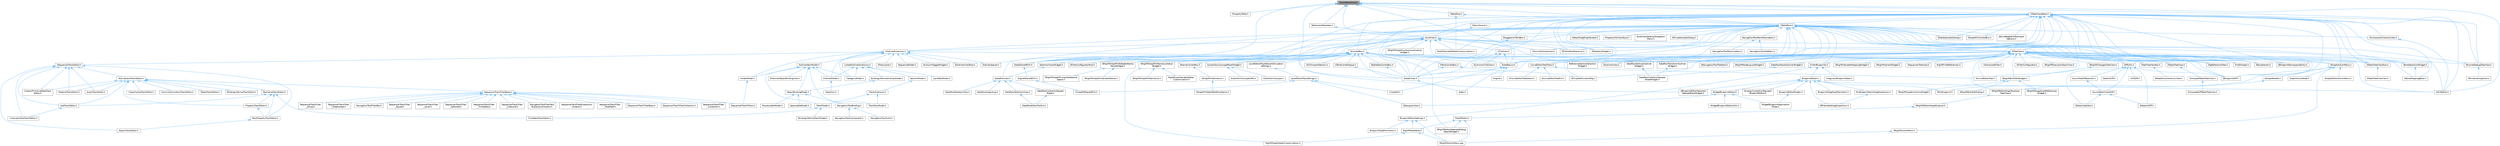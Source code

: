 digraph "ITypedTableView.h"
{
 // INTERACTIVE_SVG=YES
 // LATEX_PDF_SIZE
  bgcolor="transparent";
  edge [fontname=Helvetica,fontsize=10,labelfontname=Helvetica,labelfontsize=10];
  node [fontname=Helvetica,fontsize=10,shape=box,height=0.2,width=0.4];
  Node1 [id="Node000001",label="ITypedTableView.h",height=0.2,width=0.4,color="gray40", fillcolor="grey60", style="filled", fontcolor="black",tooltip=" "];
  Node1 -> Node2 [id="edge1_Node000001_Node000002",dir="back",color="steelblue1",style="solid",tooltip=" "];
  Node2 [id="Node000002",label="IPropertyTable.h",height=0.2,width=0.4,color="grey40", fillcolor="white", style="filled",URL="$d5/d90/IPropertyTable_8h.html",tooltip=" "];
  Node1 -> Node3 [id="edge2_Node000001_Node000003",dir="back",color="steelblue1",style="solid",tooltip=" "];
  Node3 [id="Node000003",label="ITableRow.h",height=0.2,width=0.4,color="grey40", fillcolor="white", style="filled",URL="$df/d98/ITableRow_8h.html",tooltip=" "];
  Node3 -> Node4 [id="edge3_Node000003_Node000004",dir="back",color="steelblue1",style="solid",tooltip=" "];
  Node4 [id="Node000004",label="RigVMVariableDetailCustomization.h",height=0.2,width=0.4,color="grey40", fillcolor="white", style="filled",URL="$d3/d24/RigVMVariableDetailCustomization_8h.html",tooltip=" "];
  Node3 -> Node5 [id="edge4_Node000003_Node000005",dir="back",color="steelblue1",style="solid",tooltip=" "];
  Node5 [id="Node000005",label="STableRow.h",height=0.2,width=0.4,color="grey40", fillcolor="white", style="filled",URL="$d8/d43/STableRow_8h.html",tooltip=" "];
  Node5 -> Node6 [id="edge5_Node000005_Node000006",dir="back",color="steelblue1",style="solid",tooltip=" "];
  Node6 [id="Node000006",label="BoneSelectionWidget.h",height=0.2,width=0.4,color="grey40", fillcolor="white", style="filled",URL="$d4/dd3/BoneSelectionWidget_8h.html",tooltip=" "];
  Node6 -> Node7 [id="edge6_Node000006_Node000007",dir="back",color="steelblue1",style="solid",tooltip=" "];
  Node7 [id="Node000007",label="SBoneMappingBase.h",height=0.2,width=0.4,color="grey40", fillcolor="white", style="filled",URL="$d7/d49/SBoneMappingBase_8h.html",tooltip=" "];
  Node5 -> Node8 [id="edge7_Node000005_Node000008",dir="back",color="steelblue1",style="solid",tooltip=" "];
  Node8 [id="Node000008",label="CurveEditorTreeTraits.h",height=0.2,width=0.4,color="grey40", fillcolor="white", style="filled",URL="$d4/d4a/CurveEditorTreeTraits_8h.html",tooltip=" "];
  Node8 -> Node9 [id="edge8_Node000008_Node000009",dir="back",color="steelblue1",style="solid",tooltip=" "];
  Node9 [id="Node000009",label="SCurveEditorTree.h",height=0.2,width=0.4,color="grey40", fillcolor="white", style="filled",URL="$da/da4/SCurveEditorTree_8h.html",tooltip=" "];
  Node8 -> Node10 [id="edge9_Node000008_Node000010",dir="back",color="steelblue1",style="solid",tooltip=" "];
  Node10 [id="Node000010",label="SCurveEditorTreePin.h",height=0.2,width=0.4,color="grey40", fillcolor="white", style="filled",URL="$db/d44/SCurveEditorTreePin_8h.html",tooltip=" "];
  Node8 -> Node11 [id="edge10_Node000008_Node000011",dir="back",color="steelblue1",style="solid",tooltip=" "];
  Node11 [id="Node000011",label="SCurveEditorTreeSelect.h",height=0.2,width=0.4,color="grey40", fillcolor="white", style="filled",URL="$d9/d58/SCurveEditorTreeSelect_8h.html",tooltip=" "];
  Node5 -> Node12 [id="edge11_Node000005_Node000012",dir="back",color="steelblue1",style="solid",tooltip=" "];
  Node12 [id="Node000012",label="DataflowTransformOutliner\lWidget.h",height=0.2,width=0.4,color="grey40", fillcolor="white", style="filled",URL="$d8/df9/DataflowTransformOutlinerWidget_8h.html",tooltip=" "];
  Node12 -> Node13 [id="edge12_Node000012_Node000013",dir="back",color="steelblue1",style="solid",tooltip=" "];
  Node13 [id="Node000013",label="DataflowCollectionSpread\lSheetWidget.h",height=0.2,width=0.4,color="grey40", fillcolor="white", style="filled",URL="$da/da3/DataflowCollectionSpreadSheetWidget_8h.html",tooltip=" "];
  Node5 -> Node14 [id="edge13_Node000005_Node000014",dir="back",color="steelblue1",style="solid",tooltip=" "];
  Node14 [id="Node000014",label="DataflowVerticesOutliner\lWidget.h",height=0.2,width=0.4,color="grey40", fillcolor="white", style="filled",URL="$dd/deb/DataflowVerticesOutlinerWidget_8h.html",tooltip=" "];
  Node14 -> Node13 [id="edge14_Node000014_Node000013",dir="back",color="steelblue1",style="solid",tooltip=" "];
  Node5 -> Node15 [id="edge15_Node000005_Node000015",dir="back",color="steelblue1",style="solid",tooltip=" "];
  Node15 [id="Node000015",label="DlgReferenceTree.h",height=0.2,width=0.4,color="grey40", fillcolor="white", style="filled",URL="$db/dd3/DlgReferenceTree_8h.html",tooltip=" "];
  Node5 -> Node16 [id="edge16_Node000005_Node000016",dir="back",color="steelblue1",style="solid",tooltip=" "];
  Node16 [id="Node000016",label="FindInBlueprints.h",height=0.2,width=0.4,color="grey40", fillcolor="white", style="filled",URL="$d0/d27/FindInBlueprints_8h.html",tooltip=" "];
  Node16 -> Node17 [id="edge17_Node000016_Node000017",dir="back",color="steelblue1",style="solid",tooltip=" "];
  Node17 [id="Node000017",label="BlueprintEditor.h",height=0.2,width=0.4,color="grey40", fillcolor="white", style="filled",URL="$df/d7d/BlueprintEditor_8h.html",tooltip=" "];
  Node17 -> Node18 [id="edge18_Node000017_Node000018",dir="back",color="steelblue1",style="solid",tooltip=" "];
  Node18 [id="Node000018",label="BPVariableDragDropAction.h",height=0.2,width=0.4,color="grey40", fillcolor="white", style="filled",URL="$dd/d23/BPVariableDragDropAction_8h.html",tooltip=" "];
  Node17 -> Node19 [id="edge19_Node000017_Node000019",dir="back",color="steelblue1",style="solid",tooltip=" "];
  Node19 [id="Node000019",label="BlueprintDragDropMenuItem.h",height=0.2,width=0.4,color="grey40", fillcolor="white", style="filled",URL="$dc/deb/BlueprintDragDropMenuItem_8h.html",tooltip=" "];
  Node17 -> Node20 [id="edge20_Node000017_Node000020",dir="back",color="steelblue1",style="solid",tooltip=" "];
  Node20 [id="Node000020",label="BlueprintEditorModes.h",height=0.2,width=0.4,color="grey40", fillcolor="white", style="filled",URL="$d9/d70/BlueprintEditorModes_8h.html",tooltip=" "];
  Node20 -> Node21 [id="edge21_Node000020_Node000021",dir="back",color="steelblue1",style="solid",tooltip=" "];
  Node21 [id="Node000021",label="WidgetBlueprintApplication\lMode.h",height=0.2,width=0.4,color="grey40", fillcolor="white", style="filled",URL="$d3/d40/WidgetBlueprintApplicationMode_8h.html",tooltip=" "];
  Node17 -> Node22 [id="edge22_Node000017_Node000022",dir="back",color="steelblue1",style="solid",tooltip=" "];
  Node22 [id="Node000022",label="IDisplayClusterConfigurator\lBlueprintEditor.h",height=0.2,width=0.4,color="grey40", fillcolor="white", style="filled",URL="$dd/d4b/IDisplayClusterConfiguratorBlueprintEditor_8h.html",tooltip=" "];
  Node17 -> Node23 [id="edge23_Node000017_Node000023",dir="back",color="steelblue1",style="solid",tooltip=" "];
  Node23 [id="Node000023",label="MyBlueprintItemDragDropAction.h",height=0.2,width=0.4,color="grey40", fillcolor="white", style="filled",URL="$da/d11/MyBlueprintItemDragDropAction_8h.html",tooltip=" "];
  Node23 -> Node18 [id="edge24_Node000023_Node000018",dir="back",color="steelblue1",style="solid",tooltip=" "];
  Node17 -> Node24 [id="edge25_Node000017_Node000024",dir="back",color="steelblue1",style="solid",tooltip=" "];
  Node24 [id="Node000024",label="SBlueprintEditorSelected\lDebugObjectWidget.h",height=0.2,width=0.4,color="grey40", fillcolor="white", style="filled",URL="$de/d6c/SBlueprintEditorSelectedDebugObjectWidget_8h.html",tooltip=" "];
  Node17 -> Node25 [id="edge26_Node000017_Node000025",dir="back",color="steelblue1",style="solid",tooltip=" "];
  Node25 [id="Node000025",label="SMyBlueprint.h",height=0.2,width=0.4,color="grey40", fillcolor="white", style="filled",URL="$d3/d34/SMyBlueprint_8h.html",tooltip=" "];
  Node17 -> Node26 [id="edge27_Node000017_Node000026",dir="back",color="steelblue1",style="solid",tooltip=" "];
  Node26 [id="Node000026",label="SSCSEditor.h",height=0.2,width=0.4,color="grey40", fillcolor="white", style="filled",URL="$d0/d2e/SSCSEditor_8h.html",tooltip=" "];
  Node17 -> Node27 [id="edge28_Node000017_Node000027",dir="back",color="steelblue1",style="solid",tooltip=" "];
  Node27 [id="Node000027",label="WidgetBlueprintEditor.h",height=0.2,width=0.4,color="grey40", fillcolor="white", style="filled",URL="$d6/d04/WidgetBlueprintEditor_8h.html",tooltip=" "];
  Node27 -> Node28 [id="edge29_Node000027_Node000028",dir="back",color="steelblue1",style="solid",tooltip=" "];
  Node28 [id="Node000028",label="SDesignerView.h",height=0.2,width=0.4,color="grey40", fillcolor="white", style="filled",URL="$d2/d14/SDesignerView_8h.html",tooltip=" "];
  Node27 -> Node21 [id="edge30_Node000027_Node000021",dir="back",color="steelblue1",style="solid",tooltip=" "];
  Node27 -> Node29 [id="edge31_Node000027_Node000029",dir="back",color="steelblue1",style="solid",tooltip=" "];
  Node29 [id="Node000029",label="WidgetBlueprintEditorUtils.h",height=0.2,width=0.4,color="grey40", fillcolor="white", style="filled",URL="$d9/df7/WidgetBlueprintEditorUtils_8h.html",tooltip=" "];
  Node16 -> Node30 [id="edge32_Node000016_Node000030",dir="back",color="steelblue1",style="solid",tooltip=" "];
  Node30 [id="Node000030",label="BlueprintEditorSettings.h",height=0.2,width=0.4,color="grey40", fillcolor="white", style="filled",URL="$d4/dbc/BlueprintEditorSettings_8h.html",tooltip=" "];
  Node30 -> Node31 [id="edge33_Node000030_Node000031",dir="back",color="steelblue1",style="solid",tooltip=" "];
  Node31 [id="Node000031",label="BlueprintTypePromotion.h",height=0.2,width=0.4,color="grey40", fillcolor="white", style="filled",URL="$d2/d23/BlueprintTypePromotion_8h.html",tooltip=" "];
  Node30 -> Node32 [id="edge34_Node000030_Node000032",dir="back",color="steelblue1",style="solid",tooltip=" "];
  Node32 [id="Node000032",label="RigVMNewEditor.h",height=0.2,width=0.4,color="grey40", fillcolor="white", style="filled",URL="$df/dd1/RigVMNewEditor_8h.html",tooltip=" "];
  Node32 -> Node33 [id="edge35_Node000032_Node000033",dir="back",color="steelblue1",style="solid",tooltip=" "];
  Node33 [id="Node000033",label="RigVMGraphDetailCustomization.h",height=0.2,width=0.4,color="grey40", fillcolor="white", style="filled",URL="$da/d8c/RigVMGraphDetailCustomization_8h.html",tooltip=" "];
  Node32 -> Node34 [id="edge36_Node000032_Node000034",dir="back",color="steelblue1",style="solid",tooltip=" "];
  Node34 [id="Node000034",label="SRigVMActionMenu.cpp",height=0.2,width=0.4,color="grey40", fillcolor="white", style="filled",URL="$dc/d4c/SRigVMActionMenu_8cpp.html",tooltip=" "];
  Node30 -> Node34 [id="edge37_Node000030_Node000034",dir="back",color="steelblue1",style="solid",tooltip=" "];
  Node16 -> Node35 [id="edge38_Node000016_Node000035",dir="back",color="steelblue1",style="solid",tooltip=" "];
  Node35 [id="Node000035",label="ImaginaryBlueprintData.h",height=0.2,width=0.4,color="grey40", fillcolor="white", style="filled",URL="$d9/d16/ImaginaryBlueprintData_8h.html",tooltip=" "];
  Node5 -> Node36 [id="edge39_Node000005_Node000036",dir="back",color="steelblue1",style="solid",tooltip=" "];
  Node36 [id="Node000036",label="FindInGraph.h",height=0.2,width=0.4,color="grey40", fillcolor="white", style="filled",URL="$de/d36/FindInGraph_8h.html",tooltip=" "];
  Node5 -> Node37 [id="edge40_Node000005_Node000037",dir="back",color="steelblue1",style="solid",tooltip=" "];
  Node37 [id="Node000037",label="IDetailDragDropHandler.h",height=0.2,width=0.4,color="grey40", fillcolor="white", style="filled",URL="$dd/d80/IDetailDragDropHandler_8h.html",tooltip=" "];
  Node5 -> Node38 [id="edge41_Node000005_Node000038",dir="back",color="steelblue1",style="solid",tooltip=" "];
  Node38 [id="Node000038",label="IOutlinerExtension.h",height=0.2,width=0.4,color="grey40", fillcolor="white", style="filled",URL="$db/d1a/IOutlinerExtension_8h.html",tooltip=" "];
  Node38 -> Node39 [id="edge42_Node000038_Node000039",dir="back",color="steelblue1",style="solid",tooltip=" "];
  Node39 [id="Node000039",label="CategoryModel.h",height=0.2,width=0.4,color="grey40", fillcolor="white", style="filled",URL="$db/dfe/CategoryModel_8h.html",tooltip=" "];
  Node38 -> Node40 [id="edge43_Node000038_Node000040",dir="back",color="steelblue1",style="solid",tooltip=" "];
  Node40 [id="Node000040",label="ChannelModel.h",height=0.2,width=0.4,color="grey40", fillcolor="white", style="filled",URL="$de/d30/ChannelModel_8h.html",tooltip=" "];
  Node40 -> Node41 [id="edge44_Node000040_Node000041",dir="back",color="steelblue1",style="solid",tooltip=" "];
  Node41 [id="Node000041",label="Selection.h",height=0.2,width=0.4,color="grey40", fillcolor="white", style="filled",URL="$dd/dc2/Editor_2Sequencer_2Public_2MVVM_2Selection_2Selection_8h.html",tooltip=" "];
  Node38 -> Node42 [id="edge45_Node000038_Node000042",dir="back",color="steelblue1",style="solid",tooltip=" "];
  Node42 [id="Node000042",label="FolderModel.h",height=0.2,width=0.4,color="grey40", fillcolor="white", style="filled",URL="$d4/d1d/FolderModel_8h.html",tooltip=" "];
  Node42 -> Node43 [id="edge46_Node000042_Node000043",dir="back",color="steelblue1",style="solid",tooltip=" "];
  Node43 [id="Node000043",label="SequencerTrackFilters.h",height=0.2,width=0.4,color="grey40", fillcolor="white", style="filled",URL="$df/d72/SequencerTrackFilters_8h.html",tooltip=" "];
  Node38 -> Node44 [id="edge47_Node000038_Node000044",dir="back",color="steelblue1",style="solid",tooltip=" "];
  Node44 [id="Node000044",label="ISequencerTrackEditor.h",height=0.2,width=0.4,color="grey40", fillcolor="white", style="filled",URL="$df/dca/ISequencerTrackEditor_8h.html",tooltip=" "];
  Node44 -> Node45 [id="edge48_Node000044_Node000045",dir="back",color="steelblue1",style="solid",tooltip=" "];
  Node45 [id="Node000045",label="AudioTrackEditor.h",height=0.2,width=0.4,color="grey40", fillcolor="white", style="filled",URL="$dd/d96/AudioTrackEditor_8h.html",tooltip=" "];
  Node44 -> Node46 [id="edge49_Node000044_Node000046",dir="back",color="steelblue1",style="solid",tooltip=" "];
  Node46 [id="Node000046",label="BoolPropertyTrackEditor.h",height=0.2,width=0.4,color="grey40", fillcolor="white", style="filled",URL="$db/d07/BoolPropertyTrackEditor_8h.html",tooltip=" "];
  Node46 -> Node47 [id="edge50_Node000046_Node000047",dir="back",color="steelblue1",style="solid",tooltip=" "];
  Node47 [id="Node000047",label="SpawnTrackEditor.h",height=0.2,width=0.4,color="grey40", fillcolor="white", style="filled",URL="$d5/dac/SpawnTrackEditor_8h.html",tooltip=" "];
  Node44 -> Node48 [id="edge51_Node000044_Node000048",dir="back",color="steelblue1",style="solid",tooltip=" "];
  Node48 [id="Node000048",label="CinematicShotTrackEditor.h",height=0.2,width=0.4,color="grey40", fillcolor="white", style="filled",URL="$d3/d0c/CinematicShotTrackEditor_8h.html",tooltip=" "];
  Node44 -> Node49 [id="edge52_Node000044_Node000049",dir="back",color="steelblue1",style="solid",tooltip=" "];
  Node49 [id="Node000049",label="CustomPrimitiveDataTrack\lEditor.h",height=0.2,width=0.4,color="grey40", fillcolor="white", style="filled",URL="$dc/d8f/CustomPrimitiveDataTrackEditor_8h.html",tooltip=" "];
  Node44 -> Node50 [id="edge53_Node000044_Node000050",dir="back",color="steelblue1",style="solid",tooltip=" "];
  Node50 [id="Node000050",label="MaterialTrackEditor.h",height=0.2,width=0.4,color="grey40", fillcolor="white", style="filled",URL="$d1/d9f/MaterialTrackEditor_8h.html",tooltip=" "];
  Node44 -> Node51 [id="edge54_Node000044_Node000051",dir="back",color="steelblue1",style="solid",tooltip=" "];
  Node51 [id="Node000051",label="MovieSceneTrackEditor.h",height=0.2,width=0.4,color="grey40", fillcolor="white", style="filled",URL="$db/d6c/MovieSceneTrackEditor_8h.html",tooltip=" "];
  Node51 -> Node45 [id="edge55_Node000051_Node000045",dir="back",color="steelblue1",style="solid",tooltip=" "];
  Node51 -> Node52 [id="edge56_Node000051_Node000052",dir="back",color="steelblue1",style="solid",tooltip=" "];
  Node52 [id="Node000052",label="BindingLifetimeTrackEditor.h",height=0.2,width=0.4,color="grey40", fillcolor="white", style="filled",URL="$db/d3c/BindingLifetimeTrackEditor_8h.html",tooltip=" "];
  Node51 -> Node53 [id="edge57_Node000051_Node000053",dir="back",color="steelblue1",style="solid",tooltip=" "];
  Node53 [id="Node000053",label="ChaosCacheTrackEditor.h",height=0.2,width=0.4,color="grey40", fillcolor="white", style="filled",URL="$db/d36/ChaosCacheTrackEditor_8h.html",tooltip=" "];
  Node51 -> Node54 [id="edge58_Node000051_Node000054",dir="back",color="steelblue1",style="solid",tooltip=" "];
  Node54 [id="Node000054",label="CommonAnimationTrackEditor.h",height=0.2,width=0.4,color="grey40", fillcolor="white", style="filled",URL="$d9/d6e/CommonAnimationTrackEditor_8h.html",tooltip=" "];
  Node51 -> Node49 [id="edge59_Node000051_Node000049",dir="back",color="steelblue1",style="solid",tooltip=" "];
  Node51 -> Node55 [id="edge60_Node000051_Node000055",dir="back",color="steelblue1",style="solid",tooltip=" "];
  Node55 [id="Node000055",label="KeyframeTrackEditor.h",height=0.2,width=0.4,color="grey40", fillcolor="white", style="filled",URL="$dd/d47/KeyframeTrackEditor_8h.html",tooltip=" "];
  Node55 -> Node46 [id="edge61_Node000055_Node000046",dir="back",color="steelblue1",style="solid",tooltip=" "];
  Node55 -> Node56 [id="edge62_Node000055_Node000056",dir="back",color="steelblue1",style="solid",tooltip=" "];
  Node56 [id="Node000056",label="PropertyTrackEditor.h",height=0.2,width=0.4,color="grey40", fillcolor="white", style="filled",URL="$da/d9a/PropertyTrackEditor_8h.html",tooltip=" "];
  Node56 -> Node46 [id="edge63_Node000056_Node000046",dir="back",color="steelblue1",style="solid",tooltip=" "];
  Node55 -> Node57 [id="edge64_Node000055_Node000057",dir="back",color="steelblue1",style="solid",tooltip=" "];
  Node57 [id="Node000057",label="SubTrackEditor.h",height=0.2,width=0.4,color="grey40", fillcolor="white", style="filled",URL="$d8/d5b/SubTrackEditor_8h.html",tooltip=" "];
  Node57 -> Node48 [id="edge65_Node000057_Node000048",dir="back",color="steelblue1",style="solid",tooltip=" "];
  Node55 -> Node58 [id="edge66_Node000055_Node000058",dir="back",color="steelblue1",style="solid",tooltip=" "];
  Node58 [id="Node000058",label="TimeWarpTrackEditor.h",height=0.2,width=0.4,color="grey40", fillcolor="white", style="filled",URL="$dc/d2e/TimeWarpTrackEditor_8h.html",tooltip=" "];
  Node51 -> Node50 [id="edge67_Node000051_Node000050",dir="back",color="steelblue1",style="solid",tooltip=" "];
  Node51 -> Node59 [id="edge68_Node000051_Node000059",dir="back",color="steelblue1",style="solid",tooltip=" "];
  Node59 [id="Node000059",label="MediaTrackEditor.h",height=0.2,width=0.4,color="grey40", fillcolor="white", style="filled",URL="$d0/d41/MediaTrackEditor_8h.html",tooltip=" "];
  Node51 -> Node56 [id="edge69_Node000051_Node000056",dir="back",color="steelblue1",style="solid",tooltip=" "];
  Node51 -> Node60 [id="edge70_Node000051_Node000060",dir="back",color="steelblue1",style="solid",tooltip=" "];
  Node60 [id="Node000060",label="SequencerTrackFilterBase.h",height=0.2,width=0.4,color="grey40", fillcolor="white", style="filled",URL="$d8/def/Filters_2SequencerTrackFilterBase_8h.html",tooltip=" "];
  Node60 -> Node61 [id="edge71_Node000060_Node000061",dir="back",color="steelblue1",style="solid",tooltip=" "];
  Node61 [id="Node000061",label="NavigationToolFilterBar.h",height=0.2,width=0.4,color="grey40", fillcolor="white", style="filled",URL="$df/d14/NavigationToolFilterBar_8h.html",tooltip=" "];
  Node60 -> Node62 [id="edge72_Node000060_Node000062",dir="back",color="steelblue1",style="solid",tooltip=" "];
  Node62 [id="Node000062",label="NavigationToolFilterText\lExpressionContext.h",height=0.2,width=0.4,color="grey40", fillcolor="white", style="filled",URL="$d8/dd2/NavigationToolFilterTextExpressionContext_8h.html",tooltip=" "];
  Node60 -> Node63 [id="edge73_Node000060_Node000063",dir="back",color="steelblue1",style="solid",tooltip=" "];
  Node63 [id="Node000063",label="SequencerTextFilterExpression\lContext.h",height=0.2,width=0.4,color="grey40", fillcolor="white", style="filled",URL="$d0/d9f/SequencerTextFilterExpressionContext_8h.html",tooltip=" "];
  Node60 -> Node64 [id="edge74_Node000060_Node000064",dir="back",color="steelblue1",style="solid",tooltip=" "];
  Node64 [id="Node000064",label="SequencerTrackFilterBase.h",height=0.2,width=0.4,color="grey40", fillcolor="white", style="filled",URL="$d8/d4d/SequencerTrackFilterBase_8h.html",tooltip=" "];
  Node60 -> Node65 [id="edge75_Node000060_Node000065",dir="back",color="steelblue1",style="solid",tooltip=" "];
  Node65 [id="Node000065",label="SequencerTrackFilterCollection.h",height=0.2,width=0.4,color="grey40", fillcolor="white", style="filled",URL="$d8/de2/SequencerTrackFilterCollection_8h.html",tooltip=" "];
  Node60 -> Node66 [id="edge76_Node000060_Node000066",dir="back",color="steelblue1",style="solid",tooltip=" "];
  Node66 [id="Node000066",label="SequencerTrackFilter\l_Condition.h",height=0.2,width=0.4,color="grey40", fillcolor="white", style="filled",URL="$df/d17/SequencerTrackFilter__Condition_8h.html",tooltip=" "];
  Node60 -> Node67 [id="edge77_Node000060_Node000067",dir="back",color="steelblue1",style="solid",tooltip=" "];
  Node67 [id="Node000067",label="SequencerTrackFilter\l_Group.h",height=0.2,width=0.4,color="grey40", fillcolor="white", style="filled",URL="$da/dea/SequencerTrackFilter__Group_8h.html",tooltip=" "];
  Node60 -> Node68 [id="edge78_Node000060_Node000068",dir="back",color="steelblue1",style="solid",tooltip=" "];
  Node68 [id="Node000068",label="SequencerTrackFilter\l_HideIsolate.h",height=0.2,width=0.4,color="grey40", fillcolor="white", style="filled",URL="$d3/d55/SequencerTrackFilter__HideIsolate_8h.html",tooltip=" "];
  Node60 -> Node69 [id="edge79_Node000060_Node000069",dir="back",color="steelblue1",style="solid",tooltip=" "];
  Node69 [id="Node000069",label="SequencerTrackFilter\l_Keyed.h",height=0.2,width=0.4,color="grey40", fillcolor="white", style="filled",URL="$d4/d2d/SequencerTrackFilter__Keyed_8h.html",tooltip=" "];
  Node60 -> Node70 [id="edge80_Node000060_Node000070",dir="back",color="steelblue1",style="solid",tooltip=" "];
  Node70 [id="Node000070",label="SequencerTrackFilter\l_Level.h",height=0.2,width=0.4,color="grey40", fillcolor="white", style="filled",URL="$d2/d6c/SequencerTrackFilter__Level_8h.html",tooltip=" "];
  Node60 -> Node71 [id="edge81_Node000060_Node000071",dir="back",color="steelblue1",style="solid",tooltip=" "];
  Node71 [id="Node000071",label="SequencerTrackFilter\l_Modified.h",height=0.2,width=0.4,color="grey40", fillcolor="white", style="filled",URL="$d0/dd9/SequencerTrackFilter__Modified_8h.html",tooltip=" "];
  Node60 -> Node72 [id="edge82_Node000060_Node000072",dir="back",color="steelblue1",style="solid",tooltip=" "];
  Node72 [id="Node000072",label="SequencerTrackFilter\l_Selected.h",height=0.2,width=0.4,color="grey40", fillcolor="white", style="filled",URL="$dc/d54/SequencerTrackFilter__Selected_8h.html",tooltip=" "];
  Node60 -> Node73 [id="edge83_Node000060_Node000073",dir="back",color="steelblue1",style="solid",tooltip=" "];
  Node73 [id="Node000073",label="SequencerTrackFilter\l_TimeWarp.h",height=0.2,width=0.4,color="grey40", fillcolor="white", style="filled",URL="$d6/dd0/SequencerTrackFilter__TimeWarp_8h.html",tooltip=" "];
  Node60 -> Node74 [id="edge84_Node000060_Node000074",dir="back",color="steelblue1",style="solid",tooltip=" "];
  Node74 [id="Node000074",label="SequencerTrackFilter\l_Unbound.h",height=0.2,width=0.4,color="grey40", fillcolor="white", style="filled",URL="$d0/dd1/SequencerTrackFilter__Unbound_8h.html",tooltip=" "];
  Node60 -> Node43 [id="edge85_Node000060_Node000043",dir="back",color="steelblue1",style="solid",tooltip=" "];
  Node51 -> Node57 [id="edge86_Node000051_Node000057",dir="back",color="steelblue1",style="solid",tooltip=" "];
  Node44 -> Node47 [id="edge87_Node000044_Node000047",dir="back",color="steelblue1",style="solid",tooltip=" "];
  Node44 -> Node57 [id="edge88_Node000044_Node000057",dir="back",color="steelblue1",style="solid",tooltip=" "];
  Node38 -> Node75 [id="edge89_Node000038_Node000075",dir="back",color="steelblue1",style="solid",tooltip=" "];
  Node75 [id="Node000075",label="LinkedOutlinerExtension.h",height=0.2,width=0.4,color="grey40", fillcolor="white", style="filled",URL="$da/d0f/LinkedOutlinerExtension_8h.html",tooltip=" "];
  Node75 -> Node76 [id="edge90_Node000075_Node000076",dir="back",color="steelblue1",style="solid",tooltip=" "];
  Node76 [id="Node000076",label="BindingLifetimeOverlayModel.h",height=0.2,width=0.4,color="grey40", fillcolor="white", style="filled",URL="$d2/d69/BindingLifetimeOverlayModel_8h.html",tooltip=" "];
  Node76 -> Node77 [id="edge91_Node000076_Node000077",dir="back",color="steelblue1",style="solid",tooltip=" "];
  Node77 [id="Node000077",label="ObjectBindingModel.h",height=0.2,width=0.4,color="grey40", fillcolor="white", style="filled",URL="$de/dbc/ObjectBindingModel_8h.html",tooltip=" "];
  Node77 -> Node78 [id="edge92_Node000077_Node000078",dir="back",color="steelblue1",style="solid",tooltip=" "];
  Node78 [id="Node000078",label="NavigationToolBinding.h",height=0.2,width=0.4,color="grey40", fillcolor="white", style="filled",URL="$d0/db5/NavigationToolBinding_8h.html",tooltip=" "];
  Node78 -> Node79 [id="edge93_Node000078_Node000079",dir="back",color="steelblue1",style="solid",tooltip=" "];
  Node79 [id="Node000079",label="NavigationToolActor.h",height=0.2,width=0.4,color="grey40", fillcolor="white", style="filled",URL="$d6/da8/NavigationToolActor_8h.html",tooltip=" "];
  Node78 -> Node80 [id="edge94_Node000078_Node000080",dir="back",color="steelblue1",style="solid",tooltip=" "];
  Node80 [id="Node000080",label="NavigationToolComponent.h",height=0.2,width=0.4,color="grey40", fillcolor="white", style="filled",URL="$d7/dfc/NavigationToolComponent_8h.html",tooltip=" "];
  Node77 -> Node81 [id="edge95_Node000077_Node000081",dir="back",color="steelblue1",style="solid",tooltip=" "];
  Node81 [id="Node000081",label="PossessableModel.h",height=0.2,width=0.4,color="grey40", fillcolor="white", style="filled",URL="$d5/d01/PossessableModel_8h.html",tooltip=" "];
  Node77 -> Node82 [id="edge96_Node000077_Node000082",dir="back",color="steelblue1",style="solid",tooltip=" "];
  Node82 [id="Node000082",label="SpawnableModel.h",height=0.2,width=0.4,color="grey40", fillcolor="white", style="filled",URL="$d0/dd5/SpawnableModel_8h.html",tooltip=" "];
  Node75 -> Node39 [id="edge97_Node000075_Node000039",dir="back",color="steelblue1",style="solid",tooltip=" "];
  Node75 -> Node40 [id="edge98_Node000075_Node000040",dir="back",color="steelblue1",style="solid",tooltip=" "];
  Node75 -> Node83 [id="edge99_Node000075_Node000083",dir="back",color="steelblue1",style="solid",tooltip=" "];
  Node83 [id="Node000083",label="LayerBarModel.h",height=0.2,width=0.4,color="grey40", fillcolor="white", style="filled",URL="$dd/daa/LayerBarModel_8h.html",tooltip=" "];
  Node75 -> Node84 [id="edge100_Node000075_Node000084",dir="back",color="steelblue1",style="solid",tooltip=" "];
  Node84 [id="Node000084",label="SectionModel.h",height=0.2,width=0.4,color="grey40", fillcolor="white", style="filled",URL="$d7/d0c/SectionModel_8h.html",tooltip=" "];
  Node84 -> Node85 [id="edge101_Node000084_Node000085",dir="back",color="steelblue1",style="solid",tooltip=" "];
  Node85 [id="Node000085",label="ITrackExtension.h",height=0.2,width=0.4,color="grey40", fillcolor="white", style="filled",URL="$d4/d09/ITrackExtension_8h.html",tooltip=" "];
  Node85 -> Node86 [id="edge102_Node000085_Node000086",dir="back",color="steelblue1",style="solid",tooltip=" "];
  Node86 [id="Node000086",label="TrackModel.h",height=0.2,width=0.4,color="grey40", fillcolor="white", style="filled",URL="$db/d94/TrackModel_8h.html",tooltip=" "];
  Node86 -> Node87 [id="edge103_Node000086_Node000087",dir="back",color="steelblue1",style="solid",tooltip=" "];
  Node87 [id="Node000087",label="BindingLifetimeTrackModel.h",height=0.2,width=0.4,color="grey40", fillcolor="white", style="filled",URL="$d5/d30/BindingLifetimeTrackModel_8h.html",tooltip=" "];
  Node86 -> Node58 [id="edge104_Node000086_Node000058",dir="back",color="steelblue1",style="solid",tooltip=" "];
  Node85 -> Node88 [id="edge105_Node000085_Node000088",dir="back",color="steelblue1",style="solid",tooltip=" "];
  Node88 [id="Node000088",label="TrackRowModel.h",height=0.2,width=0.4,color="grey40", fillcolor="white", style="filled",URL="$d8/db5/TrackRowModel_8h.html",tooltip=" "];
  Node38 -> Node89 [id="edge106_Node000038_Node000089",dir="back",color="steelblue1",style="solid",tooltip=" "];
  Node89 [id="Node000089",label="OutlinerItemModel.h",height=0.2,width=0.4,color="grey40", fillcolor="white", style="filled",URL="$da/dbf/OutlinerItemModel_8h.html",tooltip=" "];
  Node89 -> Node39 [id="edge107_Node000089_Node000039",dir="back",color="steelblue1",style="solid",tooltip=" "];
  Node89 -> Node40 [id="edge108_Node000089_Node000040",dir="back",color="steelblue1",style="solid",tooltip=" "];
  Node89 -> Node42 [id="edge109_Node000089_Node000042",dir="back",color="steelblue1",style="solid",tooltip=" "];
  Node89 -> Node77 [id="edge110_Node000089_Node000077",dir="back",color="steelblue1",style="solid",tooltip=" "];
  Node89 -> Node90 [id="edge111_Node000089_Node000090",dir="back",color="steelblue1",style="solid",tooltip=" "];
  Node90 [id="Node000090",label="SOutlinerObjectBindingView.h",height=0.2,width=0.4,color="grey40", fillcolor="white", style="filled",URL="$d1/dfa/SOutlinerObjectBindingView_8h.html",tooltip=" "];
  Node89 -> Node86 [id="edge112_Node000089_Node000086",dir="back",color="steelblue1",style="solid",tooltip=" "];
  Node89 -> Node88 [id="edge113_Node000089_Node000088",dir="back",color="steelblue1",style="solid",tooltip=" "];
  Node38 -> Node91 [id="edge114_Node000038_Node000091",dir="back",color="steelblue1",style="solid",tooltip=" "];
  Node91 [id="Node000091",label="OutlinerSpacer.h",height=0.2,width=0.4,color="grey40", fillcolor="white", style="filled",URL="$dd/d3e/OutlinerSpacer_8h.html",tooltip=" "];
  Node38 -> Node92 [id="edge115_Node000038_Node000092",dir="back",color="steelblue1",style="solid",tooltip=" "];
  Node92 [id="Node000092",label="SColumnToggleWidget.h",height=0.2,width=0.4,color="grey40", fillcolor="white", style="filled",URL="$de/d8d/SColumnToggleWidget_8h.html",tooltip=" "];
  Node38 -> Node93 [id="edge116_Node000038_Node000093",dir="back",color="steelblue1",style="solid",tooltip=" "];
  Node93 [id="Node000093",label="SOutlinerView.h",height=0.2,width=0.4,color="grey40", fillcolor="white", style="filled",URL="$d5/de1/SOutlinerView_8h.html",tooltip=" "];
  Node38 -> Node94 [id="edge117_Node000038_Node000094",dir="back",color="steelblue1",style="solid",tooltip=" "];
  Node94 [id="Node000094",label="SOutlinerViewRow.h",height=0.2,width=0.4,color="grey40", fillcolor="white", style="filled",URL="$db/de3/SOutlinerViewRow_8h.html",tooltip=" "];
  Node38 -> Node95 [id="edge118_Node000038_Node000095",dir="back",color="steelblue1",style="solid",tooltip=" "];
  Node95 [id="Node000095",label="STrackLane.h",height=0.2,width=0.4,color="grey40", fillcolor="white", style="filled",URL="$d2/d8f/STrackLane_8h.html",tooltip=" "];
  Node38 -> Node96 [id="edge119_Node000038_Node000096",dir="back",color="steelblue1",style="solid",tooltip=" "];
  Node96 [id="Node000096",label="SequenceModel.h",height=0.2,width=0.4,color="grey40", fillcolor="white", style="filled",URL="$d4/d28/SequenceModel_8h.html",tooltip=" "];
  Node5 -> Node97 [id="edge120_Node000005_Node000097",dir="back",color="steelblue1",style="solid",tooltip=" "];
  Node97 [id="Node000097",label="NavigationToolItemParameters.h",height=0.2,width=0.4,color="grey40", fillcolor="white", style="filled",URL="$dd/d8c/NavigationToolItemParameters_8h.html",tooltip=" "];
  Node97 -> Node98 [id="edge121_Node000097_Node000098",dir="back",color="steelblue1",style="solid",tooltip=" "];
  Node98 [id="Node000098",label="NavigationToolAddItem.h",height=0.2,width=0.4,color="grey40", fillcolor="white", style="filled",URL="$de/db2/NavigationToolAddItem_8h.html",tooltip=" "];
  Node97 -> Node99 [id="edge122_Node000097_Node000099",dir="back",color="steelblue1",style="solid",tooltip=" "];
  Node99 [id="Node000099",label="NavigationToolRemoveItem.h",height=0.2,width=0.4,color="grey40", fillcolor="white", style="filled",URL="$da/dd5/NavigationToolRemoveItem_8h.html",tooltip=" "];
  Node5 -> Node91 [id="edge123_Node000005_Node000091",dir="back",color="steelblue1",style="solid",tooltip=" "];
  Node5 -> Node100 [id="edge124_Node000005_Node000100",dir="back",color="steelblue1",style="solid",tooltip=" "];
  Node100 [id="Node000100",label="PropertyInfoViewStyle.h",height=0.2,width=0.4,color="grey40", fillcolor="white", style="filled",URL="$d0/da8/PropertyInfoViewStyle_8h.html",tooltip=" "];
  Node5 -> Node101 [id="edge125_Node000005_Node000101",dir="back",color="steelblue1",style="solid",tooltip=" "];
  Node101 [id="Node000101",label="ReferenceSectionSelection\lWidget.h",height=0.2,width=0.4,color="grey40", fillcolor="white", style="filled",URL="$db/d75/ReferenceSectionSelectionWidget_8h.html",tooltip=" "];
  Node5 -> Node102 [id="edge126_Node000005_Node000102",dir="back",color="steelblue1",style="solid",tooltip=" "];
  Node102 [id="Node000102",label="SAnimAttributeView.h",height=0.2,width=0.4,color="grey40", fillcolor="white", style="filled",URL="$df/d42/SAnimAttributeView_8h.html",tooltip=" "];
  Node5 -> Node103 [id="edge127_Node000005_Node000103",dir="back",color="steelblue1",style="solid",tooltip=" "];
  Node103 [id="Node000103",label="SBlueprintDiff.h",height=0.2,width=0.4,color="grey40", fillcolor="white", style="filled",URL="$de/d6d/SBlueprintDiff_8h.html",tooltip=" "];
  Node5 -> Node7 [id="edge128_Node000005_Node000007",dir="back",color="steelblue1",style="solid",tooltip=" "];
  Node5 -> Node104 [id="edge129_Node000005_Node000104",dir="back",color="steelblue1",style="solid",tooltip=" "];
  Node104 [id="Node000104",label="SComboBox.h",height=0.2,width=0.4,color="grey40", fillcolor="white", style="filled",URL="$d2/dd5/SComboBox_8h.html",tooltip=" "];
  Node104 -> Node12 [id="edge130_Node000104_Node000012",dir="back",color="steelblue1",style="solid",tooltip=" "];
  Node104 -> Node14 [id="edge131_Node000104_Node000014",dir="back",color="steelblue1",style="solid",tooltip=" "];
  Node104 -> Node105 [id="edge132_Node000104_Node000105",dir="back",color="steelblue1",style="solid",tooltip=" "];
  Node105 [id="Node000105",label="LevelEditorPlayNetworkEmulation\lSettings.h",height=0.2,width=0.4,color="grey40", fillcolor="white", style="filled",URL="$d4/d35/LevelEditorPlayNetworkEmulationSettings_8h.html",tooltip=" "];
  Node105 -> Node106 [id="edge133_Node000105_Node000106",dir="back",color="steelblue1",style="solid",tooltip=" "];
  Node106 [id="Node000106",label="LevelEditorPlaySettings.h",height=0.2,width=0.4,color="grey40", fillcolor="white", style="filled",URL="$d4/d3b/LevelEditorPlaySettings_8h.html",tooltip=" "];
  Node106 -> Node28 [id="edge134_Node000106_Node000028",dir="back",color="steelblue1",style="solid",tooltip=" "];
  Node106 -> Node107 [id="edge135_Node000106_Node000107",dir="back",color="steelblue1",style="solid",tooltip=" "];
  Node107 [id="Node000107",label="UnrealEd.h",height=0.2,width=0.4,color="grey40", fillcolor="white", style="filled",URL="$d2/d5f/UnrealEd_8h.html",tooltip=" "];
  Node106 -> Node108 [id="edge136_Node000106_Node000108",dir="back",color="steelblue1",style="solid",tooltip=" "];
  Node108 [id="Node000108",label="UnrealEdSharedPCH.h",height=0.2,width=0.4,color="grey40", fillcolor="white", style="filled",URL="$d1/de6/UnrealEdSharedPCH_8h.html",tooltip=" "];
  Node104 -> Node109 [id="edge137_Node000104_Node000109",dir="back",color="steelblue1",style="solid",tooltip=" "];
  Node109 [id="Node000109",label="SAudioOscilloscopePanelWidget.h",height=0.2,width=0.4,color="grey40", fillcolor="white", style="filled",URL="$db/d7e/SAudioOscilloscopePanelWidget_8h.html",tooltip=" "];
  Node109 -> Node110 [id="edge138_Node000109_Node000110",dir="back",color="steelblue1",style="solid",tooltip=" "];
  Node110 [id="Node000110",label="AudioOscilloscope.h",height=0.2,width=0.4,color="grey40", fillcolor="white", style="filled",URL="$d5/d81/AudioOscilloscope_8h.html",tooltip=" "];
  Node109 -> Node111 [id="edge139_Node000109_Node000111",dir="back",color="steelblue1",style="solid",tooltip=" "];
  Node111 [id="Node000111",label="AudioOscilloscopeUMG.h",height=0.2,width=0.4,color="grey40", fillcolor="white", style="filled",URL="$df/de7/AudioOscilloscopeUMG_8h.html",tooltip=" "];
  Node104 -> Node24 [id="edge140_Node000104_Node000024",dir="back",color="steelblue1",style="solid",tooltip=" "];
  Node104 -> Node112 [id="edge141_Node000104_Node000112",dir="back",color="steelblue1",style="solid",tooltip=" "];
  Node112 [id="Node000112",label="SCSVImportOptions.h",height=0.2,width=0.4,color="grey40", fillcolor="white", style="filled",URL="$d7/dfe/SCSVImportOptions_8h.html",tooltip=" "];
  Node104 -> Node113 [id="edge142_Node000104_Node000113",dir="back",color="steelblue1",style="solid",tooltip=" "];
  Node113 [id="Node000113",label="SEditableComboBox.h",height=0.2,width=0.4,color="grey40", fillcolor="white", style="filled",URL="$d0/d8c/SEditableComboBox_8h.html",tooltip=" "];
  Node113 -> Node114 [id="edge143_Node000113_Node000114",dir="back",color="steelblue1",style="solid",tooltip=" "];
  Node114 [id="Node000114",label="SlateExtras.h",height=0.2,width=0.4,color="grey40", fillcolor="white", style="filled",URL="$d8/dec/SlateExtras_8h.html",tooltip=" "];
  Node114 -> Node115 [id="edge144_Node000114_Node000115",dir="back",color="steelblue1",style="solid",tooltip=" "];
  Node115 [id="Node000115",label="Slate.h",height=0.2,width=0.4,color="grey40", fillcolor="white", style="filled",URL="$d2/dc0/Slate_8h.html",tooltip=" "];
  Node104 -> Node116 [id="edge145_Node000104_Node000116",dir="back",color="steelblue1",style="solid",tooltip=" "];
  Node116 [id="Node000116",label="SFilterConfiguratorRow.h",height=0.2,width=0.4,color="grey40", fillcolor="white", style="filled",URL="$d2/d18/SFilterConfiguratorRow_8h.html",tooltip=" "];
  Node104 -> Node117 [id="edge146_Node000104_Node000117",dir="back",color="steelblue1",style="solid",tooltip=" "];
  Node117 [id="Node000117",label="SNameComboBox.h",height=0.2,width=0.4,color="grey40", fillcolor="white", style="filled",URL="$d8/d4b/SNameComboBox_8h.html",tooltip=" "];
  Node117 -> Node118 [id="edge147_Node000117_Node000118",dir="back",color="steelblue1",style="solid",tooltip=" "];
  Node118 [id="Node000118",label="SGraphPinNameList.h",height=0.2,width=0.4,color="grey40", fillcolor="white", style="filled",URL="$d4/d09/SGraphPinNameList_8h.html",tooltip=" "];
  Node118 -> Node119 [id="edge148_Node000118_Node000119",dir="back",color="steelblue1",style="solid",tooltip=" "];
  Node119 [id="Node000119",label="SGraphPinDataTableRowName.h",height=0.2,width=0.4,color="grey40", fillcolor="white", style="filled",URL="$d3/d40/SGraphPinDataTableRowName_8h.html",tooltip=" "];
  Node104 -> Node120 [id="edge149_Node000104_Node000120",dir="back",color="steelblue1",style="solid",tooltip=" "];
  Node120 [id="Node000120",label="SRigVMEditorSelectedDebug\lObjectWidget.h",height=0.2,width=0.4,color="grey40", fillcolor="white", style="filled",URL="$d9/dcd/SRigVMEditorSelectedDebugObjectWidget_8h.html",tooltip=" "];
  Node104 -> Node121 [id="edge150_Node000104_Node000121",dir="back",color="steelblue1",style="solid",tooltip=" "];
  Node121 [id="Node000121",label="SRigVMGraphPinEditableName\lValueWidget.h",height=0.2,width=0.4,color="grey40", fillcolor="white", style="filled",URL="$da/d0c/SRigVMGraphPinEditableNameValueWidget_8h.html",tooltip=" "];
  Node121 -> Node122 [id="edge151_Node000121_Node000122",dir="back",color="steelblue1",style="solid",tooltip=" "];
  Node122 [id="Node000122",label="SRigVMGraphPinUserDataName\lSpace.h",height=0.2,width=0.4,color="grey40", fillcolor="white", style="filled",URL="$d7/dfd/SRigVMGraphPinUserDataNameSpace_8h.html",tooltip=" "];
  Node121 -> Node123 [id="edge152_Node000121_Node000123",dir="back",color="steelblue1",style="solid",tooltip=" "];
  Node123 [id="Node000123",label="SRigVMGraphPinVariableName.h",height=0.2,width=0.4,color="grey40", fillcolor="white", style="filled",URL="$d0/da1/SRigVMGraphPinVariableName_8h.html",tooltip=" "];
  Node104 -> Node124 [id="edge153_Node000104_Node000124",dir="back",color="steelblue1",style="solid",tooltip=" "];
  Node124 [id="Node000124",label="SRigVMGraphPinNameListValue\lWidget.h",height=0.2,width=0.4,color="grey40", fillcolor="white", style="filled",URL="$dc/dac/SRigVMGraphPinNameListValueWidget_8h.html",tooltip=" "];
  Node124 -> Node33 [id="edge154_Node000124_Node000033",dir="back",color="steelblue1",style="solid",tooltip=" "];
  Node124 -> Node125 [id="edge155_Node000124_Node000125",dir="back",color="steelblue1",style="solid",tooltip=" "];
  Node125 [id="Node000125",label="RigVMLocalVariableDetail\lCustomization.h",height=0.2,width=0.4,color="grey40", fillcolor="white", style="filled",URL="$de/de8/RigVMLocalVariableDetailCustomization_8h.html",tooltip=" "];
  Node124 -> Node126 [id="edge156_Node000124_Node000126",dir="back",color="steelblue1",style="solid",tooltip=" "];
  Node126 [id="Node000126",label="SRigVMGraphPinNameList.h",height=0.2,width=0.4,color="grey40", fillcolor="white", style="filled",URL="$d7/dfc/SRigVMGraphPinNameList_8h.html",tooltip=" "];
  Node104 -> Node127 [id="edge157_Node000104_Node000127",dir="back",color="steelblue1",style="solid",tooltip=" "];
  Node127 [id="Node000127",label="STableTreeView.h",height=0.2,width=0.4,color="grey40", fillcolor="white", style="filled",URL="$dd/d46/STableTreeView_8h.html",tooltip=" "];
  Node127 -> Node128 [id="edge158_Node000127_Node000128",dir="back",color="steelblue1",style="solid",tooltip=" "];
  Node128 [id="Node000128",label="SUntypedTableTreeView.h",height=0.2,width=0.4,color="grey40", fillcolor="white", style="filled",URL="$da/dc1/SUntypedTableTreeView_8h.html",tooltip=" "];
  Node128 -> Node129 [id="edge159_Node000128_Node000129",dir="back",color="steelblue1",style="solid",tooltip=" "];
  Node129 [id="Node000129",label="SUntypedDiffTableTreeView.h",height=0.2,width=0.4,color="grey40", fillcolor="white", style="filled",URL="$d2/dd2/SUntypedDiffTableTreeView_8h.html",tooltip=" "];
  Node104 -> Node130 [id="edge160_Node000104_Node000130",dir="back",color="steelblue1",style="solid",tooltip=" "];
  Node130 [id="Node000130",label="STextComboBox.h",height=0.2,width=0.4,color="grey40", fillcolor="white", style="filled",URL="$d6/d14/STextComboBox_8h.html",tooltip=" "];
  Node130 -> Node131 [id="edge161_Node000130_Node000131",dir="back",color="steelblue1",style="solid",tooltip=" "];
  Node131 [id="Node000131",label="SFixupSelfContextDlg.h",height=0.2,width=0.4,color="grey40", fillcolor="white", style="filled",URL="$d5/da4/SFixupSelfContextDlg_8h.html",tooltip=" "];
  Node130 -> Node114 [id="edge162_Node000130_Node000114",dir="back",color="steelblue1",style="solid",tooltip=" "];
  Node104 -> Node132 [id="edge163_Node000104_Node000132",dir="back",color="steelblue1",style="solid",tooltip=" "];
  Node132 [id="Node000132",label="STextComboPopup.h",height=0.2,width=0.4,color="grey40", fillcolor="white", style="filled",URL="$d1/d76/STextComboPopup_8h.html",tooltip=" "];
  Node132 -> Node114 [id="edge164_Node000132_Node000114",dir="back",color="steelblue1",style="solid",tooltip=" "];
  Node104 -> Node133 [id="edge165_Node000104_Node000133",dir="back",color="steelblue1",style="solid",tooltip=" "];
  Node133 [id="Node000133",label="SelectionViewWidget.h",height=0.2,width=0.4,color="grey40", fillcolor="white", style="filled",URL="$dc/db5/SelectionViewWidget_8h.html",tooltip=" "];
  Node133 -> Node134 [id="edge166_Node000133_Node000134",dir="back",color="steelblue1",style="solid",tooltip=" "];
  Node134 [id="Node000134",label="DataflowView.h",height=0.2,width=0.4,color="grey40", fillcolor="white", style="filled",URL="$d4/d2e/DataflowView_8h.html",tooltip=" "];
  Node134 -> Node135 [id="edge167_Node000134_Node000135",dir="back",color="steelblue1",style="solid",tooltip=" "];
  Node135 [id="Node000135",label="DataflowCollectionSpread\lSheet.h",height=0.2,width=0.4,color="grey40", fillcolor="white", style="filled",URL="$da/da7/DataflowCollectionSpreadSheet_8h.html",tooltip=" "];
  Node135 -> Node136 [id="edge168_Node000135_Node000136",dir="back",color="steelblue1",style="solid",tooltip=" "];
  Node136 [id="Node000136",label="DataflowEditorToolkit.h",height=0.2,width=0.4,color="grey40", fillcolor="white", style="filled",URL="$d8/d80/DataflowEditorToolkit_8h.html",tooltip=" "];
  Node134 -> Node137 [id="edge169_Node000134_Node000137",dir="back",color="steelblue1",style="solid",tooltip=" "];
  Node137 [id="Node000137",label="DataflowOutputLog.h",height=0.2,width=0.4,color="grey40", fillcolor="white", style="filled",URL="$df/d1e/DataflowOutputLog_8h.html",tooltip=" "];
  Node134 -> Node138 [id="edge170_Node000134_Node000138",dir="back",color="steelblue1",style="solid",tooltip=" "];
  Node138 [id="Node000138",label="DataflowSelectionView.h",height=0.2,width=0.4,color="grey40", fillcolor="white", style="filled",URL="$d6/d34/DataflowSelectionView_8h.html",tooltip=" "];
  Node138 -> Node136 [id="edge171_Node000138_Node000136",dir="back",color="steelblue1",style="solid",tooltip=" "];
  Node134 -> Node139 [id="edge172_Node000134_Node000139",dir="back",color="steelblue1",style="solid",tooltip=" "];
  Node139 [id="Node000139",label="DataflowSkeletonView.h",height=0.2,width=0.4,color="grey40", fillcolor="white", style="filled",URL="$d7/df7/DataflowSkeletonView_8h.html",tooltip=" "];
  Node104 -> Node140 [id="edge173_Node000104_Node000140",dir="back",color="steelblue1",style="solid",tooltip=" "];
  Node140 [id="Node000140",label="SlateBasics.h",height=0.2,width=0.4,color="grey40", fillcolor="white", style="filled",URL="$da/d2f/SlateBasics_8h.html",tooltip=" "];
  Node140 -> Node141 [id="edge174_Node000140_Node000141",dir="back",color="steelblue1",style="solid",tooltip=" "];
  Node141 [id="Node000141",label="Engine.h",height=0.2,width=0.4,color="grey40", fillcolor="white", style="filled",URL="$d1/d34/Public_2Engine_8h.html",tooltip=" "];
  Node140 -> Node115 [id="edge175_Node000140_Node000115",dir="back",color="steelblue1",style="solid",tooltip=" "];
  Node140 -> Node114 [id="edge176_Node000140_Node000114",dir="back",color="steelblue1",style="solid",tooltip=" "];
  Node140 -> Node107 [id="edge177_Node000140_Node000107",dir="back",color="steelblue1",style="solid",tooltip=" "];
  Node104 -> Node114 [id="edge178_Node000104_Node000114",dir="back",color="steelblue1",style="solid",tooltip=" "];
  Node104 -> Node142 [id="edge179_Node000104_Node000142",dir="back",color="steelblue1",style="solid",tooltip=" "];
  Node142 [id="Node000142",label="SlateSharedPCH.h",height=0.2,width=0.4,color="grey40", fillcolor="white", style="filled",URL="$d1/dfc/SlateSharedPCH_8h.html",tooltip=" "];
  Node142 -> Node143 [id="edge180_Node000142_Node000143",dir="back",color="steelblue1",style="solid",tooltip=" "];
  Node143 [id="Node000143",label="EngineSharedPCH.h",height=0.2,width=0.4,color="grey40", fillcolor="white", style="filled",URL="$dc/dbb/EngineSharedPCH_8h.html",tooltip=" "];
  Node143 -> Node108 [id="edge181_Node000143_Node000108",dir="back",color="steelblue1",style="solid",tooltip=" "];
  Node5 -> Node144 [id="edge182_Node000005_Node000144",dir="back",color="steelblue1",style="solid",tooltip=" "];
  Node144 [id="Node000144",label="SComponentClassCombo.h",height=0.2,width=0.4,color="grey40", fillcolor="white", style="filled",URL="$dc/df2/SComponentClassCombo_8h.html",tooltip=" "];
  Node144 -> Node26 [id="edge183_Node000144_Node000026",dir="back",color="steelblue1",style="solid",tooltip=" "];
  Node5 -> Node145 [id="edge184_Node000005_Node000145",dir="back",color="steelblue1",style="solid",tooltip=" "];
  Node145 [id="Node000145",label="SDeleteAssetsDialog.h",height=0.2,width=0.4,color="grey40", fillcolor="white", style="filled",URL="$d7/d0d/SDeleteAssetsDialog_8h.html",tooltip=" "];
  Node5 -> Node116 [id="edge185_Node000005_Node000116",dir="back",color="steelblue1",style="solid",tooltip=" "];
  Node5 -> Node146 [id="edge186_Node000005_Node000146",dir="back",color="steelblue1",style="solid",tooltip=" "];
  Node146 [id="Node000146",label="SFilterableObjectList.h",height=0.2,width=0.4,color="grey40", fillcolor="white", style="filled",URL="$dc/de4/SFilterableObjectList_8h.html",tooltip=" "];
  Node5 -> Node131 [id="edge187_Node000005_Node000131",dir="back",color="steelblue1",style="solid",tooltip=" "];
  Node5 -> Node147 [id="edge188_Node000005_Node000147",dir="back",color="steelblue1",style="solid",tooltip=" "];
  Node147 [id="Node000147",label="SGraphActionMenu.h",height=0.2,width=0.4,color="grey40", fillcolor="white", style="filled",URL="$d0/d9a/SGraphActionMenu_8h.html",tooltip=" "];
  Node147 -> Node148 [id="edge189_Node000147_Node000148",dir="back",color="steelblue1",style="solid",tooltip=" "];
  Node148 [id="Node000148",label="GraphActionNode.h",height=0.2,width=0.4,color="grey40", fillcolor="white", style="filled",URL="$dc/d7a/GraphActionNode_8h.html",tooltip=" "];
  Node147 -> Node149 [id="edge190_Node000147_Node000149",dir="back",color="steelblue1",style="solid",tooltip=" "];
  Node149 [id="Node000149",label="SGraphEditorActionMenu.h",height=0.2,width=0.4,color="grey40", fillcolor="white", style="filled",URL="$dd/d8d/SGraphEditorActionMenu_8h.html",tooltip=" "];
  Node147 -> Node150 [id="edge191_Node000147_Node000150",dir="back",color="steelblue1",style="solid",tooltip=" "];
  Node150 [id="Node000150",label="SGraphPalette.h",height=0.2,width=0.4,color="grey40", fillcolor="white", style="filled",URL="$d5/dd1/SGraphPalette_8h.html",tooltip=" "];
  Node150 -> Node151 [id="edge192_Node000150_Node000151",dir="back",color="steelblue1",style="solid",tooltip=" "];
  Node151 [id="Node000151",label="SRigVMEditorGraphExplorer\lTreeView.h",height=0.2,width=0.4,color="grey40", fillcolor="white", style="filled",URL="$d8/d43/SRigVMEditorGraphExplorerTreeView_8h.html",tooltip=" "];
  Node151 -> Node152 [id="edge193_Node000151_Node000152",dir="back",color="steelblue1",style="solid",tooltip=" "];
  Node152 [id="Node000152",label="SRigVMEditorGraphExplorer.h",height=0.2,width=0.4,color="grey40", fillcolor="white", style="filled",URL="$db/d11/SRigVMEditorGraphExplorer_8h.html",tooltip=" "];
  Node152 -> Node153 [id="edge194_Node000152_Node000153",dir="back",color="steelblue1",style="solid",tooltip=" "];
  Node153 [id="Node000153",label="RigVMEditor.h",height=0.2,width=0.4,color="grey40", fillcolor="white", style="filled",URL="$d3/d13/RigVMEditor_8h.html",tooltip=" "];
  Node153 -> Node32 [id="edge195_Node000153_Node000032",dir="back",color="steelblue1",style="solid",tooltip=" "];
  Node153 -> Node34 [id="edge196_Node000153_Node000034",dir="back",color="steelblue1",style="solid",tooltip=" "];
  Node153 -> Node120 [id="edge197_Node000153_Node000120",dir="back",color="steelblue1",style="solid",tooltip=" "];
  Node147 -> Node25 [id="edge198_Node000147_Node000025",dir="back",color="steelblue1",style="solid",tooltip=" "];
  Node147 -> Node154 [id="edge199_Node000147_Node000154",dir="back",color="steelblue1",style="solid",tooltip=" "];
  Node154 [id="Node000154",label="SRigVMActionMenu.h",height=0.2,width=0.4,color="grey40", fillcolor="white", style="filled",URL="$d1/de8/SRigVMActionMenu_8h.html",tooltip=" "];
  Node154 -> Node34 [id="edge200_Node000154_Node000034",dir="back",color="steelblue1",style="solid",tooltip=" "];
  Node5 -> Node155 [id="edge201_Node000005_Node000155",dir="back",color="steelblue1",style="solid",tooltip=" "];
  Node155 [id="Node000155",label="SGraphPinComboBox.h",height=0.2,width=0.4,color="grey40", fillcolor="white", style="filled",URL="$dc/d3f/SGraphPinComboBox_8h.html",tooltip=" "];
  Node5 -> Node156 [id="edge202_Node000005_Node000156",dir="back",color="steelblue1",style="solid",tooltip=" "];
  Node156 [id="Node000156",label="SKeySelector.h",height=0.2,width=0.4,color="grey40", fillcolor="white", style="filled",URL="$de/d62/SKeySelector_8h.html",tooltip=" "];
  Node5 -> Node157 [id="edge203_Node000005_Node000157",dir="back",color="steelblue1",style="solid",tooltip=" "];
  Node157 [id="Node000157",label="SKismetDebugTreeView.h",height=0.2,width=0.4,color="grey40", fillcolor="white", style="filled",URL="$dc/df5/SKismetDebugTreeView_8h.html",tooltip=" "];
  Node157 -> Node158 [id="edge204_Node000157_Node000158",dir="back",color="steelblue1",style="solid",tooltip=" "];
  Node158 [id="Node000158",label="SPinValueInspector.h",height=0.2,width=0.4,color="grey40", fillcolor="white", style="filled",URL="$d6/d85/SPinValueInspector_8h.html",tooltip=" "];
  Node5 -> Node159 [id="edge205_Node000005_Node000159",dir="back",color="steelblue1",style="solid",tooltip=" "];
  Node159 [id="Node000159",label="SListView.h",height=0.2,width=0.4,color="grey40", fillcolor="white", style="filled",URL="$db/db5/SListView_8h.html",tooltip=" "];
  Node159 -> Node134 [id="edge206_Node000159_Node000134",dir="back",color="steelblue1",style="solid",tooltip=" "];
  Node159 -> Node38 [id="edge207_Node000159_Node000038",dir="back",color="steelblue1",style="solid",tooltip=" "];
  Node159 -> Node101 [id="edge208_Node000159_Node000101",dir="back",color="steelblue1",style="solid",tooltip=" "];
  Node159 -> Node4 [id="edge209_Node000159_Node000004",dir="back",color="steelblue1",style="solid",tooltip=" "];
  Node159 -> Node102 [id="edge210_Node000159_Node000102",dir="back",color="steelblue1",style="solid",tooltip=" "];
  Node159 -> Node103 [id="edge211_Node000159_Node000103",dir="back",color="steelblue1",style="solid",tooltip=" "];
  Node159 -> Node104 [id="edge212_Node000159_Node000104",dir="back",color="steelblue1",style="solid",tooltip=" "];
  Node159 -> Node146 [id="edge213_Node000159_Node000146",dir="back",color="steelblue1",style="solid",tooltip=" "];
  Node159 -> Node160 [id="edge214_Node000159_Node000160",dir="back",color="steelblue1",style="solid",tooltip=" "];
  Node160 [id="Node000160",label="SRigVMGraphFunctionLocalization\lWidget.h",height=0.2,width=0.4,color="grey40", fillcolor="white", style="filled",URL="$dd/d59/SRigVMGraphFunctionLocalizationWidget_8h.html",tooltip=" "];
  Node159 -> Node121 [id="edge215_Node000159_Node000121",dir="back",color="steelblue1",style="solid",tooltip=" "];
  Node159 -> Node124 [id="edge216_Node000159_Node000124",dir="back",color="steelblue1",style="solid",tooltip=" "];
  Node159 -> Node161 [id="edge217_Node000159_Node000161",dir="back",color="steelblue1",style="solid",tooltip=" "];
  Node161 [id="Node000161",label="SSkeletonWidget.h",height=0.2,width=0.4,color="grey40", fillcolor="white", style="filled",URL="$dd/da7/SSkeletonWidget_8h.html",tooltip=" "];
  Node159 -> Node162 [id="edge218_Node000159_Node000162",dir="back",color="steelblue1",style="solid",tooltip=" "];
  Node162 [id="Node000162",label="STileView.h",height=0.2,width=0.4,color="grey40", fillcolor="white", style="filled",URL="$da/dd5/STileView_8h.html",tooltip=" "];
  Node162 -> Node163 [id="edge219_Node000162_Node000163",dir="back",color="steelblue1",style="solid",tooltip=" "];
  Node163 [id="Node000163",label="SCommonTileView.h",height=0.2,width=0.4,color="grey40", fillcolor="white", style="filled",URL="$de/d0c/SCommonTileView_8h.html",tooltip=" "];
  Node162 -> Node140 [id="edge220_Node000162_Node000140",dir="back",color="steelblue1",style="solid",tooltip=" "];
  Node162 -> Node114 [id="edge221_Node000162_Node000114",dir="back",color="steelblue1",style="solid",tooltip=" "];
  Node159 -> Node164 [id="edge222_Node000159_Node000164",dir="back",color="steelblue1",style="solid",tooltip=" "];
  Node164 [id="Node000164",label="STreeView.h",height=0.2,width=0.4,color="grey40", fillcolor="white", style="filled",URL="$de/dea/STreeView_8h.html",tooltip=" "];
  Node164 -> Node6 [id="edge223_Node000164_Node000006",dir="back",color="steelblue1",style="solid",tooltip=" "];
  Node164 -> Node8 [id="edge224_Node000164_Node000008",dir="back",color="steelblue1",style="solid",tooltip=" "];
  Node164 -> Node165 [id="edge225_Node000164_Node000165",dir="back",color="steelblue1",style="solid",tooltip=" "];
  Node165 [id="Node000165",label="DataflowFacesOutlinerWidget.h",height=0.2,width=0.4,color="grey40", fillcolor="white", style="filled",URL="$d1/d1c/DataflowFacesOutlinerWidget_8h.html",tooltip=" "];
  Node165 -> Node13 [id="edge226_Node000165_Node000013",dir="back",color="steelblue1",style="solid",tooltip=" "];
  Node164 -> Node12 [id="edge227_Node000164_Node000012",dir="back",color="steelblue1",style="solid",tooltip=" "];
  Node164 -> Node14 [id="edge228_Node000164_Node000014",dir="back",color="steelblue1",style="solid",tooltip=" "];
  Node164 -> Node166 [id="edge229_Node000164_Node000166",dir="back",color="steelblue1",style="solid",tooltip=" "];
  Node166 [id="Node000166",label="DiffUtils.h",height=0.2,width=0.4,color="grey40", fillcolor="white", style="filled",URL="$d4/d91/DiffUtils_8h.html",tooltip=" "];
  Node166 -> Node167 [id="edge230_Node000166_Node000167",dir="back",color="steelblue1",style="solid",tooltip=" "];
  Node167 [id="Node000167",label="AsyncDetailViewDiff.h",height=0.2,width=0.4,color="grey40", fillcolor="white", style="filled",URL="$dc/d54/AsyncDetailViewDiff_8h.html",tooltip=" "];
  Node167 -> Node168 [id="edge231_Node000167_Node000168",dir="back",color="steelblue1",style="solid",tooltip=" "];
  Node168 [id="Node000168",label="SDetailsDiff.h",height=0.2,width=0.4,color="grey40", fillcolor="white", style="filled",URL="$da/d09/SDetailsDiff_8h.html",tooltip=" "];
  Node167 -> Node169 [id="edge232_Node000167_Node000169",dir="back",color="steelblue1",style="solid",tooltip=" "];
  Node169 [id="Node000169",label="SDetailsSplitter.h",height=0.2,width=0.4,color="grey40", fillcolor="white", style="filled",URL="$d5/de5/SDetailsSplitter_8h.html",tooltip=" "];
  Node166 -> Node170 [id="edge233_Node000166_Node000170",dir="back",color="steelblue1",style="solid",tooltip=" "];
  Node170 [id="Node000170",label="AsyncTreeDifferences.h",height=0.2,width=0.4,color="grey40", fillcolor="white", style="filled",URL="$dd/d63/AsyncTreeDifferences_8h.html",tooltip=" "];
  Node170 -> Node167 [id="edge234_Node000170_Node000167",dir="back",color="steelblue1",style="solid",tooltip=" "];
  Node166 -> Node171 [id="edge235_Node000166_Node000171",dir="back",color="steelblue1",style="solid",tooltip=" "];
  Node171 [id="Node000171",label="DetailsDiff.h",height=0.2,width=0.4,color="grey40", fillcolor="white", style="filled",URL="$de/dfc/DetailsDiff_8h.html",tooltip=" "];
  Node166 -> Node103 [id="edge236_Node000166_Node000103",dir="back",color="steelblue1",style="solid",tooltip=" "];
  Node166 -> Node172 [id="edge237_Node000166_Node000172",dir="back",color="steelblue1",style="solid",tooltip=" "];
  Node172 [id="Node000172",label="SCSDiff.h",height=0.2,width=0.4,color="grey40", fillcolor="white", style="filled",URL="$da/dc5/SCSDiff_8h.html",tooltip=" "];
  Node166 -> Node168 [id="edge238_Node000166_Node000168",dir="back",color="steelblue1",style="solid",tooltip=" "];
  Node166 -> Node169 [id="edge239_Node000166_Node000169",dir="back",color="steelblue1",style="solid",tooltip=" "];
  Node164 -> Node15 [id="edge240_Node000164_Node000015",dir="back",color="steelblue1",style="solid",tooltip=" "];
  Node164 -> Node16 [id="edge241_Node000164_Node000016",dir="back",color="steelblue1",style="solid",tooltip=" "];
  Node164 -> Node36 [id="edge242_Node000164_Node000036",dir="back",color="steelblue1",style="solid",tooltip=" "];
  Node164 -> Node173 [id="edge243_Node000164_Node000173",dir="back",color="steelblue1",style="solid",tooltip=" "];
  Node173 [id="Node000173",label="ISequencerTreeView.h",height=0.2,width=0.4,color="grey40", fillcolor="white", style="filled",URL="$df/db6/ISequencerTreeView_8h.html",tooltip=" "];
  Node164 -> Node101 [id="edge244_Node000164_Node000101",dir="back",color="steelblue1",style="solid",tooltip=" "];
  Node164 -> Node174 [id="edge245_Node000164_Node000174",dir="back",color="steelblue1",style="solid",tooltip=" "];
  Node174 [id="Node000174",label="RigVMFindReferences.h",height=0.2,width=0.4,color="grey40", fillcolor="white", style="filled",URL="$df/da2/RigVMFindReferences_8h.html",tooltip=" "];
  Node164 -> Node175 [id="edge246_Node000164_Node000175",dir="back",color="steelblue1",style="solid",tooltip=" "];
  Node175 [id="Node000175",label="SAdvancedFilter.h",height=0.2,width=0.4,color="grey40", fillcolor="white", style="filled",URL="$d1/d68/SAdvancedFilter_8h.html",tooltip=" "];
  Node164 -> Node103 [id="edge247_Node000164_Node000103",dir="back",color="steelblue1",style="solid",tooltip=" "];
  Node164 -> Node176 [id="edge248_Node000164_Node000176",dir="back",color="steelblue1",style="solid",tooltip=" "];
  Node176 [id="Node000176",label="SBlueprintNamespaceEntry.h",height=0.2,width=0.4,color="grey40", fillcolor="white", style="filled",URL="$d4/d22/SBlueprintNamespaceEntry_8h.html",tooltip=" "];
  Node164 -> Node9 [id="edge249_Node000164_Node000009",dir="back",color="steelblue1",style="solid",tooltip=" "];
  Node164 -> Node177 [id="edge250_Node000164_Node000177",dir="back",color="steelblue1",style="solid",tooltip=" "];
  Node177 [id="Node000177",label="SFilterConfigurator.h",height=0.2,width=0.4,color="grey40", fillcolor="white", style="filled",URL="$d8/d8e/SFilterConfigurator_8h.html",tooltip=" "];
  Node164 -> Node147 [id="edge251_Node000164_Node000147",dir="back",color="steelblue1",style="solid",tooltip=" "];
  Node164 -> Node156 [id="edge252_Node000164_Node000156",dir="back",color="steelblue1",style="solid",tooltip=" "];
  Node164 -> Node157 [id="edge253_Node000164_Node000157",dir="back",color="steelblue1",style="solid",tooltip=" "];
  Node164 -> Node178 [id="edge254_Node000164_Node000178",dir="back",color="steelblue1",style="solid",tooltip=" "];
  Node178 [id="Node000178",label="SNavigationToolTreeRow.h",height=0.2,width=0.4,color="grey40", fillcolor="white", style="filled",URL="$de/d20/SNavigationToolTreeRow_8h.html",tooltip=" "];
  Node164 -> Node93 [id="edge255_Node000164_Node000093",dir="back",color="steelblue1",style="solid",tooltip=" "];
  Node164 -> Node179 [id="edge256_Node000164_Node000179",dir="back",color="steelblue1",style="solid",tooltip=" "];
  Node179 [id="Node000179",label="SRigVMBulkEditWidget.h",height=0.2,width=0.4,color="grey40", fillcolor="white", style="filled",URL="$d7/dab/SRigVMBulkEditWidget_8h.html",tooltip=" "];
  Node179 -> Node180 [id="edge257_Node000179_Node000180",dir="back",color="steelblue1",style="solid",tooltip=" "];
  Node180 [id="Node000180",label="SRigVMBulkEditDialog.h",height=0.2,width=0.4,color="grey40", fillcolor="white", style="filled",URL="$dd/d89/SRigVMBulkEditDialog_8h.html",tooltip=" "];
  Node179 -> Node181 [id="edge258_Node000179_Node000181",dir="back",color="steelblue1",style="solid",tooltip=" "];
  Node181 [id="Node000181",label="SRigVMSwapAssetReferences\lWidget.h",height=0.2,width=0.4,color="grey40", fillcolor="white", style="filled",URL="$db/d3f/SRigVMSwapAssetReferencesWidget_8h.html",tooltip=" "];
  Node179 -> Node182 [id="edge259_Node000179_Node000182",dir="back",color="steelblue1",style="solid",tooltip=" "];
  Node182 [id="Node000182",label="SRigVMSwapFunctionsWidget.h",height=0.2,width=0.4,color="grey40", fillcolor="white", style="filled",URL="$d0/da2/SRigVMSwapFunctionsWidget_8h.html",tooltip=" "];
  Node164 -> Node183 [id="edge260_Node000164_Node000183",dir="back",color="steelblue1",style="solid",tooltip=" "];
  Node183 [id="Node000183",label="SRigVMChangesTreeView.h",height=0.2,width=0.4,color="grey40", fillcolor="white", style="filled",URL="$dd/d83/SRigVMChangesTreeView_8h.html",tooltip=" "];
  Node183 -> Node179 [id="edge261_Node000183_Node000179",dir="back",color="steelblue1",style="solid",tooltip=" "];
  Node164 -> Node151 [id="edge262_Node000164_Node000151",dir="back",color="steelblue1",style="solid",tooltip=" "];
  Node164 -> Node184 [id="edge263_Node000164_Node000184",dir="back",color="steelblue1",style="solid",tooltip=" "];
  Node184 [id="Node000184",label="SRigVMExecutionStackView.h",height=0.2,width=0.4,color="grey40", fillcolor="white", style="filled",URL="$d9/d2b/SRigVMExecutionStackView_8h.html",tooltip=" "];
  Node164 -> Node185 [id="edge264_Node000164_Node000185",dir="back",color="steelblue1",style="solid",tooltip=" "];
  Node185 [id="Node000185",label="SRigVMNodeLayoutWidget.h",height=0.2,width=0.4,color="grey40", fillcolor="white", style="filled",URL="$dc/da9/SRigVMNodeLayoutWidget_8h.html",tooltip=" "];
  Node164 -> Node186 [id="edge265_Node000164_Node000186",dir="back",color="steelblue1",style="solid",tooltip=" "];
  Node186 [id="Node000186",label="SRigVMVariableMappingWidget.h",height=0.2,width=0.4,color="grey40", fillcolor="white", style="filled",URL="$d0/ddc/SRigVMVariableMappingWidget_8h.html",tooltip=" "];
  Node164 -> Node187 [id="edge266_Node000164_Node000187",dir="back",color="steelblue1",style="solid",tooltip=" "];
  Node187 [id="Node000187",label="SRigVMVariantWidget.h",height=0.2,width=0.4,color="grey40", fillcolor="white", style="filled",URL="$d5/d61/SRigVMVariantWidget_8h.html",tooltip=" "];
  Node164 -> Node26 [id="edge267_Node000164_Node000026",dir="back",color="steelblue1",style="solid",tooltip=" "];
  Node164 -> Node127 [id="edge268_Node000164_Node000127",dir="back",color="steelblue1",style="solid",tooltip=" "];
  Node164 -> Node188 [id="edge269_Node000164_Node000188",dir="back",color="steelblue1",style="solid",tooltip=" "];
  Node188 [id="Node000188",label="STableTreeViewRow.h",height=0.2,width=0.4,color="grey40", fillcolor="white", style="filled",URL="$d9/dcd/STableTreeViewRow_8h.html",tooltip=" "];
  Node188 -> Node189 [id="edge270_Node000188_Node000189",dir="back",color="steelblue1",style="solid",tooltip=" "];
  Node189 [id="Node000189",label="STableTreeViewCell.h",height=0.2,width=0.4,color="grey40", fillcolor="white", style="filled",URL="$d0/d9c/STableTreeViewCell_8h.html",tooltip=" "];
  Node164 -> Node140 [id="edge271_Node000164_Node000140",dir="back",color="steelblue1",style="solid",tooltip=" "];
  Node164 -> Node114 [id="edge272_Node000164_Node000114",dir="back",color="steelblue1",style="solid",tooltip=" "];
  Node164 -> Node142 [id="edge273_Node000164_Node000142",dir="back",color="steelblue1",style="solid",tooltip=" "];
  Node164 -> Node190 [id="edge274_Node000164_Node000190",dir="back",color="steelblue1",style="solid",tooltip=" "];
  Node190 [id="Node000190",label="TreeFilterHandler.h",height=0.2,width=0.4,color="grey40", fillcolor="white", style="filled",URL="$db/df8/TreeFilterHandler_8h.html",tooltip=" "];
  Node190 -> Node191 [id="edge275_Node000190_Node000191",dir="back",color="steelblue1",style="solid",tooltip=" "];
  Node191 [id="Node000191",label="SReadOnlyHierarchyView.h",height=0.2,width=0.4,color="grey40", fillcolor="white", style="filled",URL="$d8/d27/SReadOnlyHierarchyView_8h.html",tooltip=" "];
  Node159 -> Node140 [id="edge276_Node000159_Node000140",dir="back",color="steelblue1",style="solid",tooltip=" "];
  Node159 -> Node114 [id="edge277_Node000159_Node000114",dir="back",color="steelblue1",style="solid",tooltip=" "];
  Node159 -> Node142 [id="edge278_Node000159_Node000142",dir="back",color="steelblue1",style="solid",tooltip=" "];
  Node5 -> Node192 [id="edge279_Node000005_Node000192",dir="back",color="steelblue1",style="solid",tooltip=" "];
  Node192 [id="Node000192",label="SListViewSelectorDropdown\lMenu.h",height=0.2,width=0.4,color="grey40", fillcolor="white", style="filled",URL="$d4/dc9/SListViewSelectorDropdownMenu_8h.html",tooltip=" "];
  Node5 -> Node178 [id="edge280_Node000005_Node000178",dir="back",color="steelblue1",style="solid",tooltip=" "];
  Node5 -> Node93 [id="edge281_Node000005_Node000093",dir="back",color="steelblue1",style="solid",tooltip=" "];
  Node5 -> Node193 [id="edge282_Node000005_Node000193",dir="back",color="steelblue1",style="solid",tooltip=" "];
  Node193 [id="Node000193",label="SPrivateAssetsDialog.h",height=0.2,width=0.4,color="grey40", fillcolor="white", style="filled",URL="$d2/dba/SPrivateAssetsDialog_8h.html",tooltip=" "];
  Node5 -> Node26 [id="edge283_Node000005_Node000026",dir="back",color="steelblue1",style="solid",tooltip=" "];
  Node5 -> Node161 [id="edge284_Node000005_Node000161",dir="back",color="steelblue1",style="solid",tooltip=" "];
  Node5 -> Node194 [id="edge285_Node000005_Node000194",dir="back",color="steelblue1",style="solid",tooltip=" "];
  Node194 [id="Node000194",label="SSkinWeightProfileImport\lOptions.h",height=0.2,width=0.4,color="grey40", fillcolor="white", style="filled",URL="$d9/d21/SSkinWeightProfileImportOptions_8h.html",tooltip=" "];
  Node5 -> Node195 [id="edge286_Node000005_Node000195",dir="back",color="steelblue1",style="solid",tooltip=" "];
  Node195 [id="Node000195",label="SSuggestionTextBox.h",height=0.2,width=0.4,color="grey40", fillcolor="white", style="filled",URL="$d1/df9/SSuggestionTextBox_8h.html",tooltip=" "];
  Node195 -> Node114 [id="edge287_Node000195_Node000114",dir="back",color="steelblue1",style="solid",tooltip=" "];
  Node5 -> Node188 [id="edge288_Node000005_Node000188",dir="back",color="steelblue1",style="solid",tooltip=" "];
  Node5 -> Node164 [id="edge289_Node000005_Node000164",dir="back",color="steelblue1",style="solid",tooltip=" "];
  Node5 -> Node133 [id="edge290_Node000005_Node000133",dir="back",color="steelblue1",style="solid",tooltip=" "];
  Node5 -> Node140 [id="edge291_Node000005_Node000140",dir="back",color="steelblue1",style="solid",tooltip=" "];
  Node5 -> Node114 [id="edge292_Node000005_Node000114",dir="back",color="steelblue1",style="solid",tooltip=" "];
  Node5 -> Node142 [id="edge293_Node000005_Node000142",dir="back",color="steelblue1",style="solid",tooltip=" "];
  Node1 -> Node157 [id="edge294_Node000001_Node000157",dir="back",color="steelblue1",style="solid",tooltip=" "];
  Node1 -> Node159 [id="edge295_Node000001_Node000159",dir="back",color="steelblue1",style="solid",tooltip=" "];
  Node1 -> Node26 [id="edge296_Node000001_Node000026",dir="back",color="steelblue1",style="solid",tooltip=" "];
  Node1 -> Node5 [id="edge297_Node000001_Node000005",dir="back",color="steelblue1",style="solid",tooltip=" "];
  Node1 -> Node196 [id="edge298_Node000001_Node000196",dir="back",color="steelblue1",style="solid",tooltip=" "];
  Node196 [id="Node000196",label="STableViewBase.h",height=0.2,width=0.4,color="grey40", fillcolor="white", style="filled",URL="$da/d88/STableViewBase_8h.html",tooltip=" "];
  Node196 -> Node6 [id="edge299_Node000196_Node000006",dir="back",color="steelblue1",style="solid",tooltip=" "];
  Node196 -> Node15 [id="edge300_Node000196_Node000015",dir="back",color="steelblue1",style="solid",tooltip=" "];
  Node196 -> Node16 [id="edge301_Node000196_Node000016",dir="back",color="steelblue1",style="solid",tooltip=" "];
  Node196 -> Node36 [id="edge302_Node000196_Node000036",dir="back",color="steelblue1",style="solid",tooltip=" "];
  Node196 -> Node197 [id="edge303_Node000196_Node000197",dir="back",color="steelblue1",style="solid",tooltip=" "];
  Node197 [id="Node000197",label="IItemsSource.h",height=0.2,width=0.4,color="grey40", fillcolor="white", style="filled",URL="$db/db3/IItemsSource_8h.html",tooltip=" "];
  Node197 -> Node159 [id="edge304_Node000197_Node000159",dir="back",color="steelblue1",style="solid",tooltip=" "];
  Node196 -> Node101 [id="edge305_Node000196_Node000101",dir="back",color="steelblue1",style="solid",tooltip=" "];
  Node196 -> Node4 [id="edge306_Node000196_Node000004",dir="back",color="steelblue1",style="solid",tooltip=" "];
  Node196 -> Node103 [id="edge307_Node000196_Node000103",dir="back",color="steelblue1",style="solid",tooltip=" "];
  Node196 -> Node176 [id="edge308_Node000196_Node000176",dir="back",color="steelblue1",style="solid",tooltip=" "];
  Node196 -> Node7 [id="edge309_Node000196_Node000007",dir="back",color="steelblue1",style="solid",tooltip=" "];
  Node196 -> Node104 [id="edge310_Node000196_Node000104",dir="back",color="steelblue1",style="solid",tooltip=" "];
  Node196 -> Node144 [id="edge311_Node000196_Node000144",dir="back",color="steelblue1",style="solid",tooltip=" "];
  Node196 -> Node9 [id="edge312_Node000196_Node000009",dir="back",color="steelblue1",style="solid",tooltip=" "];
  Node196 -> Node145 [id="edge313_Node000196_Node000145",dir="back",color="steelblue1",style="solid",tooltip=" "];
  Node196 -> Node146 [id="edge314_Node000196_Node000146",dir="back",color="steelblue1",style="solid",tooltip=" "];
  Node196 -> Node131 [id="edge315_Node000196_Node000131",dir="back",color="steelblue1",style="solid",tooltip=" "];
  Node196 -> Node147 [id="edge316_Node000196_Node000147",dir="back",color="steelblue1",style="solid",tooltip=" "];
  Node196 -> Node155 [id="edge317_Node000196_Node000155",dir="back",color="steelblue1",style="solid",tooltip=" "];
  Node196 -> Node156 [id="edge318_Node000196_Node000156",dir="back",color="steelblue1",style="solid",tooltip=" "];
  Node196 -> Node157 [id="edge319_Node000196_Node000157",dir="back",color="steelblue1",style="solid",tooltip=" "];
  Node196 -> Node159 [id="edge320_Node000196_Node000159",dir="back",color="steelblue1",style="solid",tooltip=" "];
  Node196 -> Node93 [id="edge321_Node000196_Node000093",dir="back",color="steelblue1",style="solid",tooltip=" "];
  Node196 -> Node26 [id="edge322_Node000196_Node000026",dir="back",color="steelblue1",style="solid",tooltip=" "];
  Node196 -> Node161 [id="edge323_Node000196_Node000161",dir="back",color="steelblue1",style="solid",tooltip=" "];
  Node196 -> Node194 [id="edge324_Node000196_Node000194",dir="back",color="steelblue1",style="solid",tooltip=" "];
  Node196 -> Node195 [id="edge325_Node000196_Node000195",dir="back",color="steelblue1",style="solid",tooltip=" "];
  Node196 -> Node5 [id="edge326_Node000196_Node000005",dir="back",color="steelblue1",style="solid",tooltip=" "];
  Node196 -> Node127 [id="edge327_Node000196_Node000127",dir="back",color="steelblue1",style="solid",tooltip=" "];
  Node196 -> Node188 [id="edge328_Node000196_Node000188",dir="back",color="steelblue1",style="solid",tooltip=" "];
  Node196 -> Node162 [id="edge329_Node000196_Node000162",dir="back",color="steelblue1",style="solid",tooltip=" "];
  Node196 -> Node164 [id="edge330_Node000196_Node000164",dir="back",color="steelblue1",style="solid",tooltip=" "];
  Node196 -> Node140 [id="edge331_Node000196_Node000140",dir="back",color="steelblue1",style="solid",tooltip=" "];
  Node196 -> Node114 [id="edge332_Node000196_Node000114",dir="back",color="steelblue1",style="solid",tooltip=" "];
  Node196 -> Node142 [id="edge333_Node000196_Node000142",dir="back",color="steelblue1",style="solid",tooltip=" "];
  Node1 -> Node140 [id="edge334_Node000001_Node000140",dir="back",color="steelblue1",style="solid",tooltip=" "];
  Node1 -> Node114 [id="edge335_Node000001_Node000114",dir="back",color="steelblue1",style="solid",tooltip=" "];
  Node1 -> Node142 [id="edge336_Node000001_Node000142",dir="back",color="steelblue1",style="solid",tooltip=" "];
  Node1 -> Node198 [id="edge337_Node000001_Node000198",dir="back",color="steelblue1",style="solid",tooltip=" "];
  Node198 [id="Node000198",label="TableViewMetadata.h",height=0.2,width=0.4,color="grey40", fillcolor="white", style="filled",URL="$d4/de9/TableViewMetadata_8h.html",tooltip=" "];
  Node198 -> Node159 [id="edge338_Node000198_Node000159",dir="back",color="steelblue1",style="solid",tooltip=" "];
}
